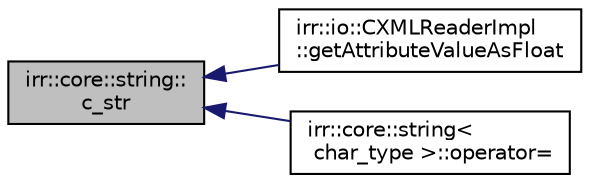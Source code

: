 digraph "irr::core::string::c_str"
{
  edge [fontname="Helvetica",fontsize="10",labelfontname="Helvetica",labelfontsize="10"];
  node [fontname="Helvetica",fontsize="10",shape=record];
  rankdir="LR";
  Node1 [label="irr::core::string::\lc_str",height=0.2,width=0.4,color="black", fillcolor="grey75", style="filled", fontcolor="black"];
  Node1 -> Node2 [dir="back",color="midnightblue",fontsize="10",style="solid",fontname="Helvetica"];
  Node2 [label="irr::io::CXMLReaderImpl\l::getAttributeValueAsFloat",height=0.2,width=0.4,color="black", fillcolor="white", style="filled",URL="$classirr_1_1io_1_1_c_x_m_l_reader_impl.html#a89fb9f69bba65c76e23d6519bcb5df7d",tooltip="Returns the value of an attribute as float. "];
  Node1 -> Node3 [dir="back",color="midnightblue",fontsize="10",style="solid",fontname="Helvetica"];
  Node3 [label="irr::core::string\<\l char_type \>::operator=",height=0.2,width=0.4,color="black", fillcolor="white", style="filled",URL="$classirr_1_1core_1_1string.html#af338b451095574fabbe673be285d3dc6",tooltip="Assignment operator. "];
}
